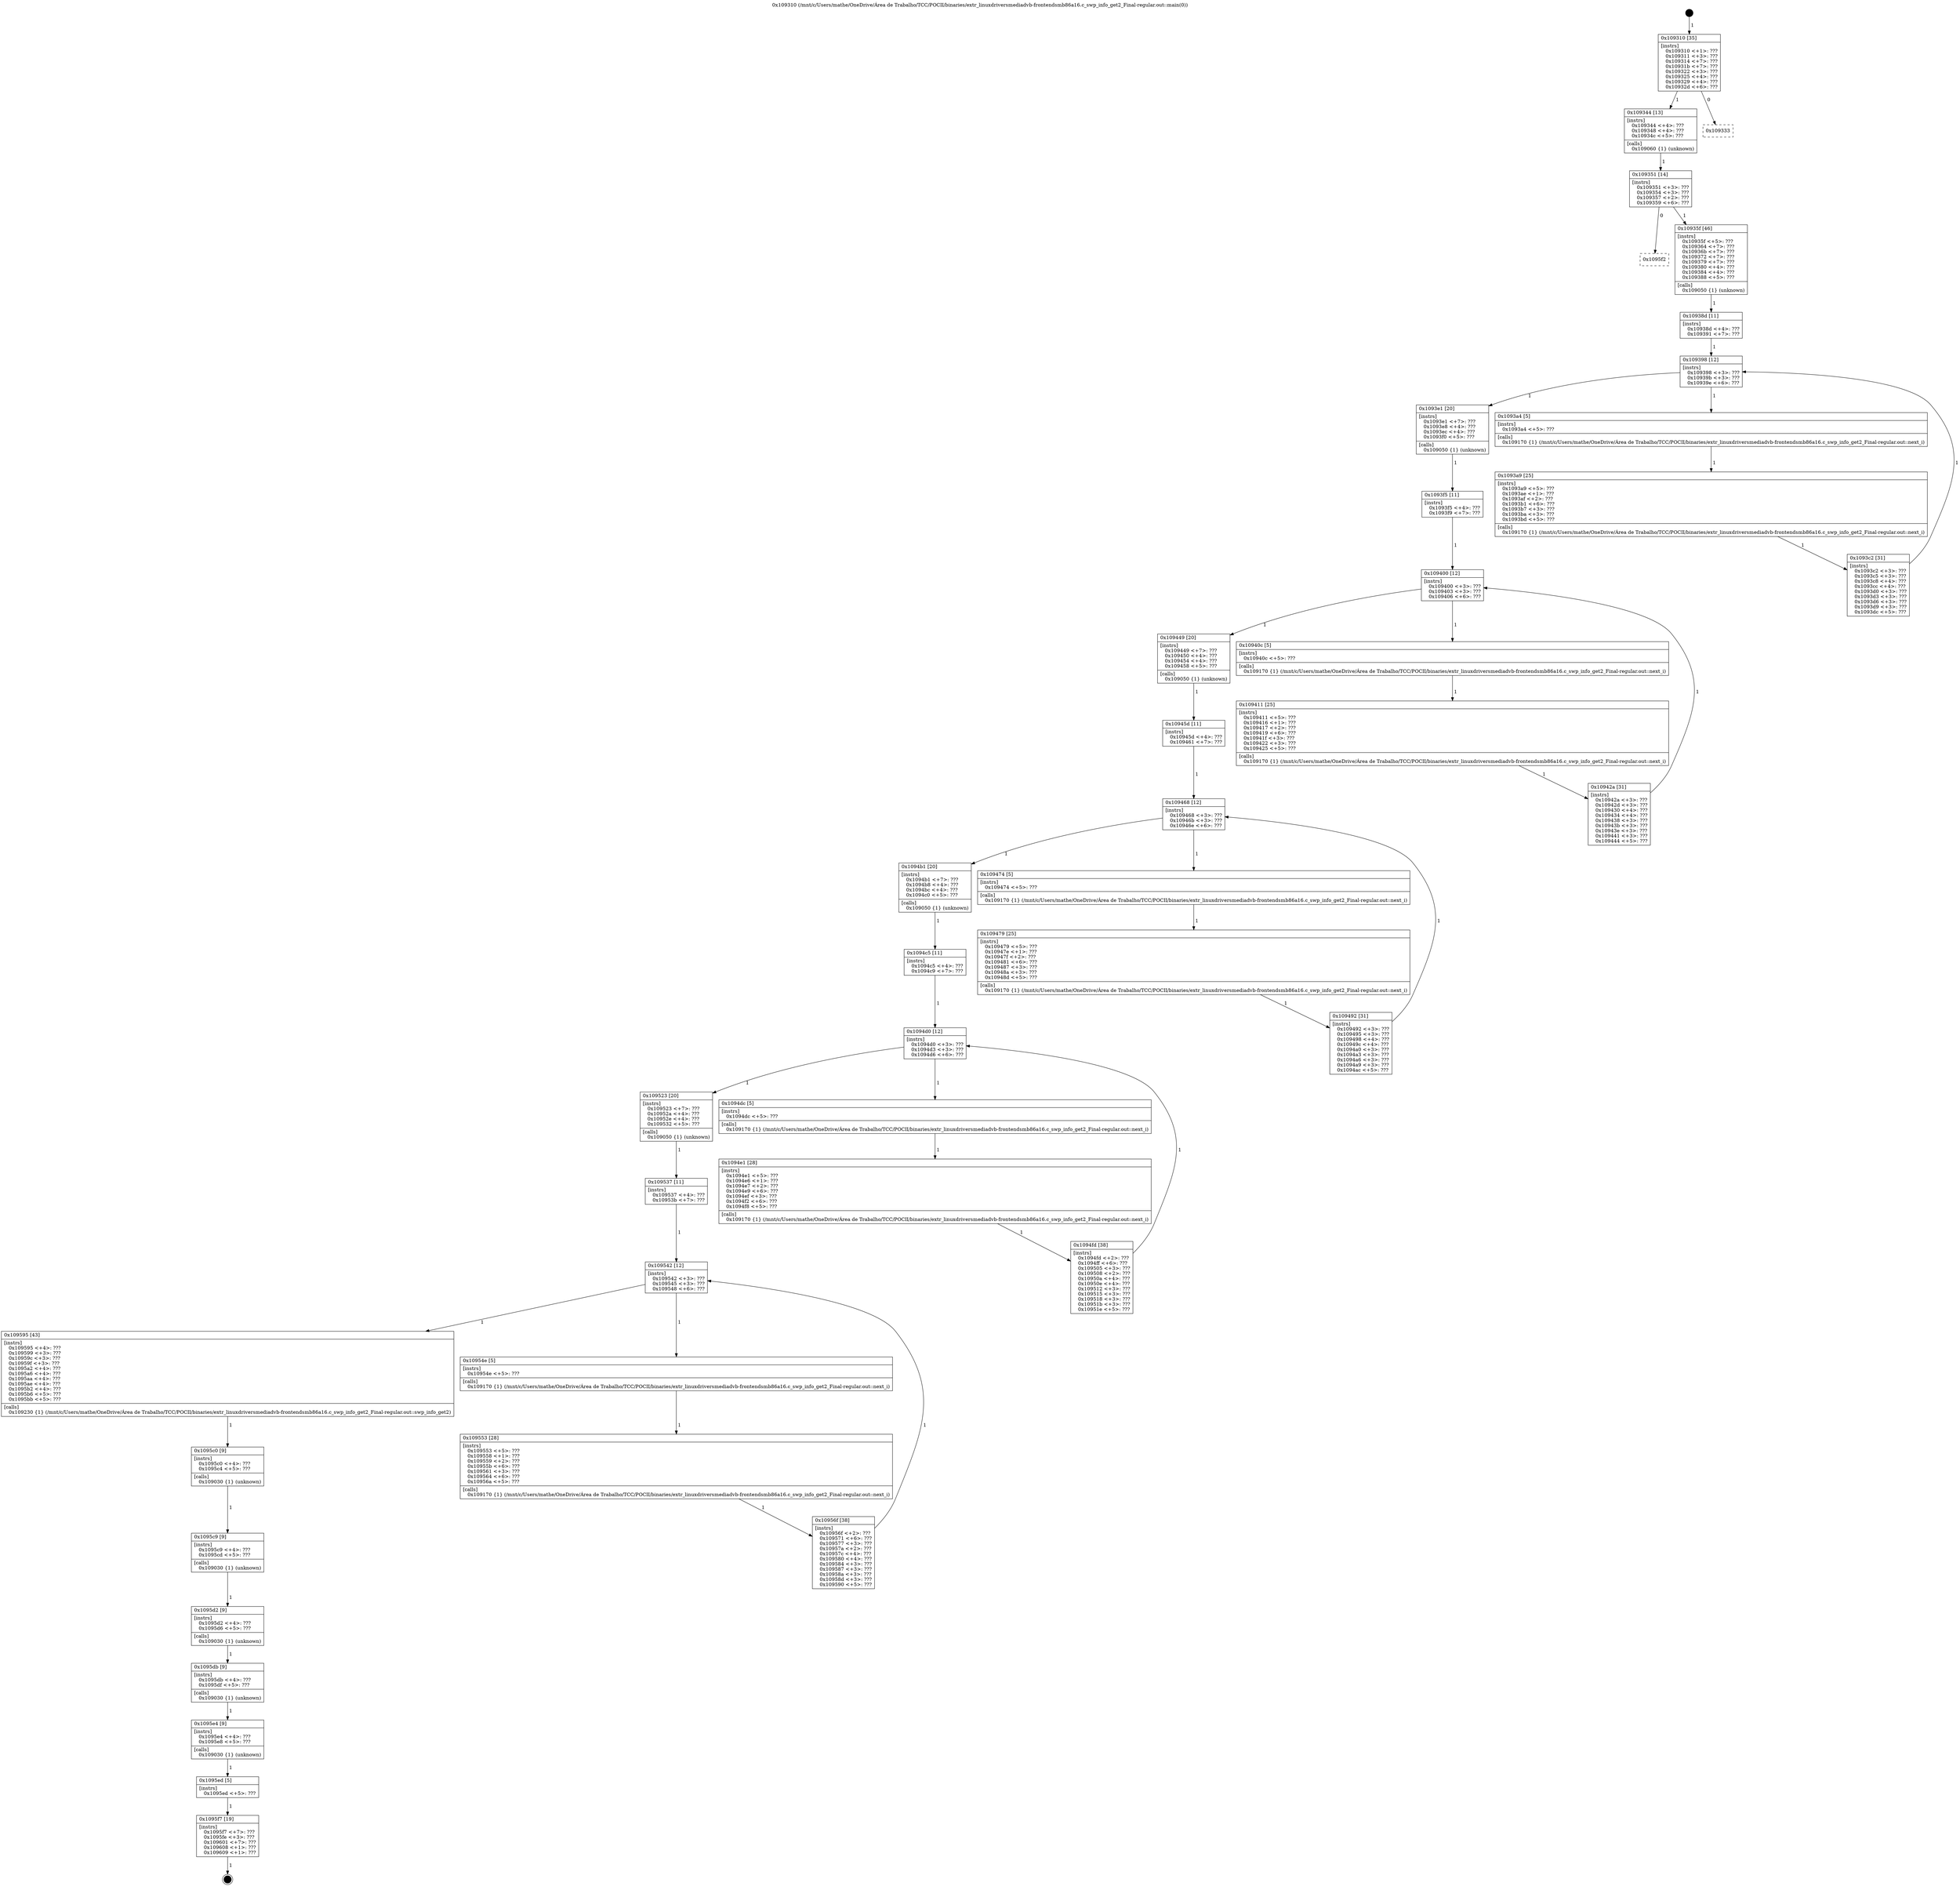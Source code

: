 digraph "0x109310" {
  label = "0x109310 (/mnt/c/Users/mathe/OneDrive/Área de Trabalho/TCC/POCII/binaries/extr_linuxdriversmediadvb-frontendsmb86a16.c_swp_info_get2_Final-regular.out::main(0))"
  labelloc = "t"
  node[shape=record]

  Entry [label="",width=0.3,height=0.3,shape=circle,fillcolor=black,style=filled]
  "0x109310" [label="{
     0x109310 [35]\l
     | [instrs]\l
     &nbsp;&nbsp;0x109310 \<+1\>: ???\l
     &nbsp;&nbsp;0x109311 \<+3\>: ???\l
     &nbsp;&nbsp;0x109314 \<+7\>: ???\l
     &nbsp;&nbsp;0x10931b \<+7\>: ???\l
     &nbsp;&nbsp;0x109322 \<+3\>: ???\l
     &nbsp;&nbsp;0x109325 \<+4\>: ???\l
     &nbsp;&nbsp;0x109329 \<+4\>: ???\l
     &nbsp;&nbsp;0x10932d \<+6\>: ???\l
  }"]
  "0x109344" [label="{
     0x109344 [13]\l
     | [instrs]\l
     &nbsp;&nbsp;0x109344 \<+4\>: ???\l
     &nbsp;&nbsp;0x109348 \<+4\>: ???\l
     &nbsp;&nbsp;0x10934c \<+5\>: ???\l
     | [calls]\l
     &nbsp;&nbsp;0x109060 \{1\} (unknown)\l
  }"]
  "0x109333" [label="{
     0x109333\l
  }", style=dashed]
  "0x109351" [label="{
     0x109351 [14]\l
     | [instrs]\l
     &nbsp;&nbsp;0x109351 \<+3\>: ???\l
     &nbsp;&nbsp;0x109354 \<+3\>: ???\l
     &nbsp;&nbsp;0x109357 \<+2\>: ???\l
     &nbsp;&nbsp;0x109359 \<+6\>: ???\l
  }"]
  "0x1095f2" [label="{
     0x1095f2\l
  }", style=dashed]
  "0x10935f" [label="{
     0x10935f [46]\l
     | [instrs]\l
     &nbsp;&nbsp;0x10935f \<+5\>: ???\l
     &nbsp;&nbsp;0x109364 \<+7\>: ???\l
     &nbsp;&nbsp;0x10936b \<+7\>: ???\l
     &nbsp;&nbsp;0x109372 \<+7\>: ???\l
     &nbsp;&nbsp;0x109379 \<+7\>: ???\l
     &nbsp;&nbsp;0x109380 \<+4\>: ???\l
     &nbsp;&nbsp;0x109384 \<+4\>: ???\l
     &nbsp;&nbsp;0x109388 \<+5\>: ???\l
     | [calls]\l
     &nbsp;&nbsp;0x109050 \{1\} (unknown)\l
  }"]
  Exit [label="",width=0.3,height=0.3,shape=circle,fillcolor=black,style=filled,peripheries=2]
  "0x109398" [label="{
     0x109398 [12]\l
     | [instrs]\l
     &nbsp;&nbsp;0x109398 \<+3\>: ???\l
     &nbsp;&nbsp;0x10939b \<+3\>: ???\l
     &nbsp;&nbsp;0x10939e \<+6\>: ???\l
  }"]
  "0x1093e1" [label="{
     0x1093e1 [20]\l
     | [instrs]\l
     &nbsp;&nbsp;0x1093e1 \<+7\>: ???\l
     &nbsp;&nbsp;0x1093e8 \<+4\>: ???\l
     &nbsp;&nbsp;0x1093ec \<+4\>: ???\l
     &nbsp;&nbsp;0x1093f0 \<+5\>: ???\l
     | [calls]\l
     &nbsp;&nbsp;0x109050 \{1\} (unknown)\l
  }"]
  "0x1093a4" [label="{
     0x1093a4 [5]\l
     | [instrs]\l
     &nbsp;&nbsp;0x1093a4 \<+5\>: ???\l
     | [calls]\l
     &nbsp;&nbsp;0x109170 \{1\} (/mnt/c/Users/mathe/OneDrive/Área de Trabalho/TCC/POCII/binaries/extr_linuxdriversmediadvb-frontendsmb86a16.c_swp_info_get2_Final-regular.out::next_i)\l
  }"]
  "0x1093a9" [label="{
     0x1093a9 [25]\l
     | [instrs]\l
     &nbsp;&nbsp;0x1093a9 \<+5\>: ???\l
     &nbsp;&nbsp;0x1093ae \<+1\>: ???\l
     &nbsp;&nbsp;0x1093af \<+2\>: ???\l
     &nbsp;&nbsp;0x1093b1 \<+6\>: ???\l
     &nbsp;&nbsp;0x1093b7 \<+3\>: ???\l
     &nbsp;&nbsp;0x1093ba \<+3\>: ???\l
     &nbsp;&nbsp;0x1093bd \<+5\>: ???\l
     | [calls]\l
     &nbsp;&nbsp;0x109170 \{1\} (/mnt/c/Users/mathe/OneDrive/Área de Trabalho/TCC/POCII/binaries/extr_linuxdriversmediadvb-frontendsmb86a16.c_swp_info_get2_Final-regular.out::next_i)\l
  }"]
  "0x1093c2" [label="{
     0x1093c2 [31]\l
     | [instrs]\l
     &nbsp;&nbsp;0x1093c2 \<+3\>: ???\l
     &nbsp;&nbsp;0x1093c5 \<+3\>: ???\l
     &nbsp;&nbsp;0x1093c8 \<+4\>: ???\l
     &nbsp;&nbsp;0x1093cc \<+4\>: ???\l
     &nbsp;&nbsp;0x1093d0 \<+3\>: ???\l
     &nbsp;&nbsp;0x1093d3 \<+3\>: ???\l
     &nbsp;&nbsp;0x1093d6 \<+3\>: ???\l
     &nbsp;&nbsp;0x1093d9 \<+3\>: ???\l
     &nbsp;&nbsp;0x1093dc \<+5\>: ???\l
  }"]
  "0x10938d" [label="{
     0x10938d [11]\l
     | [instrs]\l
     &nbsp;&nbsp;0x10938d \<+4\>: ???\l
     &nbsp;&nbsp;0x109391 \<+7\>: ???\l
  }"]
  "0x109400" [label="{
     0x109400 [12]\l
     | [instrs]\l
     &nbsp;&nbsp;0x109400 \<+3\>: ???\l
     &nbsp;&nbsp;0x109403 \<+3\>: ???\l
     &nbsp;&nbsp;0x109406 \<+6\>: ???\l
  }"]
  "0x109449" [label="{
     0x109449 [20]\l
     | [instrs]\l
     &nbsp;&nbsp;0x109449 \<+7\>: ???\l
     &nbsp;&nbsp;0x109450 \<+4\>: ???\l
     &nbsp;&nbsp;0x109454 \<+4\>: ???\l
     &nbsp;&nbsp;0x109458 \<+5\>: ???\l
     | [calls]\l
     &nbsp;&nbsp;0x109050 \{1\} (unknown)\l
  }"]
  "0x10940c" [label="{
     0x10940c [5]\l
     | [instrs]\l
     &nbsp;&nbsp;0x10940c \<+5\>: ???\l
     | [calls]\l
     &nbsp;&nbsp;0x109170 \{1\} (/mnt/c/Users/mathe/OneDrive/Área de Trabalho/TCC/POCII/binaries/extr_linuxdriversmediadvb-frontendsmb86a16.c_swp_info_get2_Final-regular.out::next_i)\l
  }"]
  "0x109411" [label="{
     0x109411 [25]\l
     | [instrs]\l
     &nbsp;&nbsp;0x109411 \<+5\>: ???\l
     &nbsp;&nbsp;0x109416 \<+1\>: ???\l
     &nbsp;&nbsp;0x109417 \<+2\>: ???\l
     &nbsp;&nbsp;0x109419 \<+6\>: ???\l
     &nbsp;&nbsp;0x10941f \<+3\>: ???\l
     &nbsp;&nbsp;0x109422 \<+3\>: ???\l
     &nbsp;&nbsp;0x109425 \<+5\>: ???\l
     | [calls]\l
     &nbsp;&nbsp;0x109170 \{1\} (/mnt/c/Users/mathe/OneDrive/Área de Trabalho/TCC/POCII/binaries/extr_linuxdriversmediadvb-frontendsmb86a16.c_swp_info_get2_Final-regular.out::next_i)\l
  }"]
  "0x10942a" [label="{
     0x10942a [31]\l
     | [instrs]\l
     &nbsp;&nbsp;0x10942a \<+3\>: ???\l
     &nbsp;&nbsp;0x10942d \<+3\>: ???\l
     &nbsp;&nbsp;0x109430 \<+4\>: ???\l
     &nbsp;&nbsp;0x109434 \<+4\>: ???\l
     &nbsp;&nbsp;0x109438 \<+3\>: ???\l
     &nbsp;&nbsp;0x10943b \<+3\>: ???\l
     &nbsp;&nbsp;0x10943e \<+3\>: ???\l
     &nbsp;&nbsp;0x109441 \<+3\>: ???\l
     &nbsp;&nbsp;0x109444 \<+5\>: ???\l
  }"]
  "0x1093f5" [label="{
     0x1093f5 [11]\l
     | [instrs]\l
     &nbsp;&nbsp;0x1093f5 \<+4\>: ???\l
     &nbsp;&nbsp;0x1093f9 \<+7\>: ???\l
  }"]
  "0x109468" [label="{
     0x109468 [12]\l
     | [instrs]\l
     &nbsp;&nbsp;0x109468 \<+3\>: ???\l
     &nbsp;&nbsp;0x10946b \<+3\>: ???\l
     &nbsp;&nbsp;0x10946e \<+6\>: ???\l
  }"]
  "0x1094b1" [label="{
     0x1094b1 [20]\l
     | [instrs]\l
     &nbsp;&nbsp;0x1094b1 \<+7\>: ???\l
     &nbsp;&nbsp;0x1094b8 \<+4\>: ???\l
     &nbsp;&nbsp;0x1094bc \<+4\>: ???\l
     &nbsp;&nbsp;0x1094c0 \<+5\>: ???\l
     | [calls]\l
     &nbsp;&nbsp;0x109050 \{1\} (unknown)\l
  }"]
  "0x109474" [label="{
     0x109474 [5]\l
     | [instrs]\l
     &nbsp;&nbsp;0x109474 \<+5\>: ???\l
     | [calls]\l
     &nbsp;&nbsp;0x109170 \{1\} (/mnt/c/Users/mathe/OneDrive/Área de Trabalho/TCC/POCII/binaries/extr_linuxdriversmediadvb-frontendsmb86a16.c_swp_info_get2_Final-regular.out::next_i)\l
  }"]
  "0x109479" [label="{
     0x109479 [25]\l
     | [instrs]\l
     &nbsp;&nbsp;0x109479 \<+5\>: ???\l
     &nbsp;&nbsp;0x10947e \<+1\>: ???\l
     &nbsp;&nbsp;0x10947f \<+2\>: ???\l
     &nbsp;&nbsp;0x109481 \<+6\>: ???\l
     &nbsp;&nbsp;0x109487 \<+3\>: ???\l
     &nbsp;&nbsp;0x10948a \<+3\>: ???\l
     &nbsp;&nbsp;0x10948d \<+5\>: ???\l
     | [calls]\l
     &nbsp;&nbsp;0x109170 \{1\} (/mnt/c/Users/mathe/OneDrive/Área de Trabalho/TCC/POCII/binaries/extr_linuxdriversmediadvb-frontendsmb86a16.c_swp_info_get2_Final-regular.out::next_i)\l
  }"]
  "0x109492" [label="{
     0x109492 [31]\l
     | [instrs]\l
     &nbsp;&nbsp;0x109492 \<+3\>: ???\l
     &nbsp;&nbsp;0x109495 \<+3\>: ???\l
     &nbsp;&nbsp;0x109498 \<+4\>: ???\l
     &nbsp;&nbsp;0x10949c \<+4\>: ???\l
     &nbsp;&nbsp;0x1094a0 \<+3\>: ???\l
     &nbsp;&nbsp;0x1094a3 \<+3\>: ???\l
     &nbsp;&nbsp;0x1094a6 \<+3\>: ???\l
     &nbsp;&nbsp;0x1094a9 \<+3\>: ???\l
     &nbsp;&nbsp;0x1094ac \<+5\>: ???\l
  }"]
  "0x10945d" [label="{
     0x10945d [11]\l
     | [instrs]\l
     &nbsp;&nbsp;0x10945d \<+4\>: ???\l
     &nbsp;&nbsp;0x109461 \<+7\>: ???\l
  }"]
  "0x1094d0" [label="{
     0x1094d0 [12]\l
     | [instrs]\l
     &nbsp;&nbsp;0x1094d0 \<+3\>: ???\l
     &nbsp;&nbsp;0x1094d3 \<+3\>: ???\l
     &nbsp;&nbsp;0x1094d6 \<+6\>: ???\l
  }"]
  "0x109523" [label="{
     0x109523 [20]\l
     | [instrs]\l
     &nbsp;&nbsp;0x109523 \<+7\>: ???\l
     &nbsp;&nbsp;0x10952a \<+4\>: ???\l
     &nbsp;&nbsp;0x10952e \<+4\>: ???\l
     &nbsp;&nbsp;0x109532 \<+5\>: ???\l
     | [calls]\l
     &nbsp;&nbsp;0x109050 \{1\} (unknown)\l
  }"]
  "0x1094dc" [label="{
     0x1094dc [5]\l
     | [instrs]\l
     &nbsp;&nbsp;0x1094dc \<+5\>: ???\l
     | [calls]\l
     &nbsp;&nbsp;0x109170 \{1\} (/mnt/c/Users/mathe/OneDrive/Área de Trabalho/TCC/POCII/binaries/extr_linuxdriversmediadvb-frontendsmb86a16.c_swp_info_get2_Final-regular.out::next_i)\l
  }"]
  "0x1094e1" [label="{
     0x1094e1 [28]\l
     | [instrs]\l
     &nbsp;&nbsp;0x1094e1 \<+5\>: ???\l
     &nbsp;&nbsp;0x1094e6 \<+1\>: ???\l
     &nbsp;&nbsp;0x1094e7 \<+2\>: ???\l
     &nbsp;&nbsp;0x1094e9 \<+6\>: ???\l
     &nbsp;&nbsp;0x1094ef \<+3\>: ???\l
     &nbsp;&nbsp;0x1094f2 \<+6\>: ???\l
     &nbsp;&nbsp;0x1094f8 \<+5\>: ???\l
     | [calls]\l
     &nbsp;&nbsp;0x109170 \{1\} (/mnt/c/Users/mathe/OneDrive/Área de Trabalho/TCC/POCII/binaries/extr_linuxdriversmediadvb-frontendsmb86a16.c_swp_info_get2_Final-regular.out::next_i)\l
  }"]
  "0x1094fd" [label="{
     0x1094fd [38]\l
     | [instrs]\l
     &nbsp;&nbsp;0x1094fd \<+2\>: ???\l
     &nbsp;&nbsp;0x1094ff \<+6\>: ???\l
     &nbsp;&nbsp;0x109505 \<+3\>: ???\l
     &nbsp;&nbsp;0x109508 \<+2\>: ???\l
     &nbsp;&nbsp;0x10950a \<+4\>: ???\l
     &nbsp;&nbsp;0x10950e \<+4\>: ???\l
     &nbsp;&nbsp;0x109512 \<+3\>: ???\l
     &nbsp;&nbsp;0x109515 \<+3\>: ???\l
     &nbsp;&nbsp;0x109518 \<+3\>: ???\l
     &nbsp;&nbsp;0x10951b \<+3\>: ???\l
     &nbsp;&nbsp;0x10951e \<+5\>: ???\l
  }"]
  "0x1094c5" [label="{
     0x1094c5 [11]\l
     | [instrs]\l
     &nbsp;&nbsp;0x1094c5 \<+4\>: ???\l
     &nbsp;&nbsp;0x1094c9 \<+7\>: ???\l
  }"]
  "0x109542" [label="{
     0x109542 [12]\l
     | [instrs]\l
     &nbsp;&nbsp;0x109542 \<+3\>: ???\l
     &nbsp;&nbsp;0x109545 \<+3\>: ???\l
     &nbsp;&nbsp;0x109548 \<+6\>: ???\l
  }"]
  "0x109595" [label="{
     0x109595 [43]\l
     | [instrs]\l
     &nbsp;&nbsp;0x109595 \<+4\>: ???\l
     &nbsp;&nbsp;0x109599 \<+3\>: ???\l
     &nbsp;&nbsp;0x10959c \<+3\>: ???\l
     &nbsp;&nbsp;0x10959f \<+3\>: ???\l
     &nbsp;&nbsp;0x1095a2 \<+4\>: ???\l
     &nbsp;&nbsp;0x1095a6 \<+4\>: ???\l
     &nbsp;&nbsp;0x1095aa \<+4\>: ???\l
     &nbsp;&nbsp;0x1095ae \<+4\>: ???\l
     &nbsp;&nbsp;0x1095b2 \<+4\>: ???\l
     &nbsp;&nbsp;0x1095b6 \<+5\>: ???\l
     &nbsp;&nbsp;0x1095bb \<+5\>: ???\l
     | [calls]\l
     &nbsp;&nbsp;0x109230 \{1\} (/mnt/c/Users/mathe/OneDrive/Área de Trabalho/TCC/POCII/binaries/extr_linuxdriversmediadvb-frontendsmb86a16.c_swp_info_get2_Final-regular.out::swp_info_get2)\l
  }"]
  "0x10954e" [label="{
     0x10954e [5]\l
     | [instrs]\l
     &nbsp;&nbsp;0x10954e \<+5\>: ???\l
     | [calls]\l
     &nbsp;&nbsp;0x109170 \{1\} (/mnt/c/Users/mathe/OneDrive/Área de Trabalho/TCC/POCII/binaries/extr_linuxdriversmediadvb-frontendsmb86a16.c_swp_info_get2_Final-regular.out::next_i)\l
  }"]
  "0x109553" [label="{
     0x109553 [28]\l
     | [instrs]\l
     &nbsp;&nbsp;0x109553 \<+5\>: ???\l
     &nbsp;&nbsp;0x109558 \<+1\>: ???\l
     &nbsp;&nbsp;0x109559 \<+2\>: ???\l
     &nbsp;&nbsp;0x10955b \<+6\>: ???\l
     &nbsp;&nbsp;0x109561 \<+3\>: ???\l
     &nbsp;&nbsp;0x109564 \<+6\>: ???\l
     &nbsp;&nbsp;0x10956a \<+5\>: ???\l
     | [calls]\l
     &nbsp;&nbsp;0x109170 \{1\} (/mnt/c/Users/mathe/OneDrive/Área de Trabalho/TCC/POCII/binaries/extr_linuxdriversmediadvb-frontendsmb86a16.c_swp_info_get2_Final-regular.out::next_i)\l
  }"]
  "0x10956f" [label="{
     0x10956f [38]\l
     | [instrs]\l
     &nbsp;&nbsp;0x10956f \<+2\>: ???\l
     &nbsp;&nbsp;0x109571 \<+6\>: ???\l
     &nbsp;&nbsp;0x109577 \<+3\>: ???\l
     &nbsp;&nbsp;0x10957a \<+2\>: ???\l
     &nbsp;&nbsp;0x10957c \<+4\>: ???\l
     &nbsp;&nbsp;0x109580 \<+4\>: ???\l
     &nbsp;&nbsp;0x109584 \<+3\>: ???\l
     &nbsp;&nbsp;0x109587 \<+3\>: ???\l
     &nbsp;&nbsp;0x10958a \<+3\>: ???\l
     &nbsp;&nbsp;0x10958d \<+3\>: ???\l
     &nbsp;&nbsp;0x109590 \<+5\>: ???\l
  }"]
  "0x109537" [label="{
     0x109537 [11]\l
     | [instrs]\l
     &nbsp;&nbsp;0x109537 \<+4\>: ???\l
     &nbsp;&nbsp;0x10953b \<+7\>: ???\l
  }"]
  "0x1095c0" [label="{
     0x1095c0 [9]\l
     | [instrs]\l
     &nbsp;&nbsp;0x1095c0 \<+4\>: ???\l
     &nbsp;&nbsp;0x1095c4 \<+5\>: ???\l
     | [calls]\l
     &nbsp;&nbsp;0x109030 \{1\} (unknown)\l
  }"]
  "0x1095c9" [label="{
     0x1095c9 [9]\l
     | [instrs]\l
     &nbsp;&nbsp;0x1095c9 \<+4\>: ???\l
     &nbsp;&nbsp;0x1095cd \<+5\>: ???\l
     | [calls]\l
     &nbsp;&nbsp;0x109030 \{1\} (unknown)\l
  }"]
  "0x1095d2" [label="{
     0x1095d2 [9]\l
     | [instrs]\l
     &nbsp;&nbsp;0x1095d2 \<+4\>: ???\l
     &nbsp;&nbsp;0x1095d6 \<+5\>: ???\l
     | [calls]\l
     &nbsp;&nbsp;0x109030 \{1\} (unknown)\l
  }"]
  "0x1095db" [label="{
     0x1095db [9]\l
     | [instrs]\l
     &nbsp;&nbsp;0x1095db \<+4\>: ???\l
     &nbsp;&nbsp;0x1095df \<+5\>: ???\l
     | [calls]\l
     &nbsp;&nbsp;0x109030 \{1\} (unknown)\l
  }"]
  "0x1095e4" [label="{
     0x1095e4 [9]\l
     | [instrs]\l
     &nbsp;&nbsp;0x1095e4 \<+4\>: ???\l
     &nbsp;&nbsp;0x1095e8 \<+5\>: ???\l
     | [calls]\l
     &nbsp;&nbsp;0x109030 \{1\} (unknown)\l
  }"]
  "0x1095ed" [label="{
     0x1095ed [5]\l
     | [instrs]\l
     &nbsp;&nbsp;0x1095ed \<+5\>: ???\l
  }"]
  "0x1095f7" [label="{
     0x1095f7 [19]\l
     | [instrs]\l
     &nbsp;&nbsp;0x1095f7 \<+7\>: ???\l
     &nbsp;&nbsp;0x1095fe \<+3\>: ???\l
     &nbsp;&nbsp;0x109601 \<+7\>: ???\l
     &nbsp;&nbsp;0x109608 \<+1\>: ???\l
     &nbsp;&nbsp;0x109609 \<+1\>: ???\l
  }"]
  Entry -> "0x109310" [label=" 1"]
  "0x109310" -> "0x109344" [label=" 1"]
  "0x109310" -> "0x109333" [label=" 0"]
  "0x109344" -> "0x109351" [label=" 1"]
  "0x109351" -> "0x1095f2" [label=" 0"]
  "0x109351" -> "0x10935f" [label=" 1"]
  "0x1095f7" -> Exit [label=" 1"]
  "0x10935f" -> "0x10938d" [label=" 1"]
  "0x109398" -> "0x1093e1" [label=" 1"]
  "0x109398" -> "0x1093a4" [label=" 1"]
  "0x1093a4" -> "0x1093a9" [label=" 1"]
  "0x1093a9" -> "0x1093c2" [label=" 1"]
  "0x10938d" -> "0x109398" [label=" 1"]
  "0x1093c2" -> "0x109398" [label=" 1"]
  "0x1093e1" -> "0x1093f5" [label=" 1"]
  "0x109400" -> "0x109449" [label=" 1"]
  "0x109400" -> "0x10940c" [label=" 1"]
  "0x10940c" -> "0x109411" [label=" 1"]
  "0x109411" -> "0x10942a" [label=" 1"]
  "0x1093f5" -> "0x109400" [label=" 1"]
  "0x10942a" -> "0x109400" [label=" 1"]
  "0x109449" -> "0x10945d" [label=" 1"]
  "0x109468" -> "0x1094b1" [label=" 1"]
  "0x109468" -> "0x109474" [label=" 1"]
  "0x109474" -> "0x109479" [label=" 1"]
  "0x109479" -> "0x109492" [label=" 1"]
  "0x10945d" -> "0x109468" [label=" 1"]
  "0x109492" -> "0x109468" [label=" 1"]
  "0x1094b1" -> "0x1094c5" [label=" 1"]
  "0x1094d0" -> "0x109523" [label=" 1"]
  "0x1094d0" -> "0x1094dc" [label=" 1"]
  "0x1094dc" -> "0x1094e1" [label=" 1"]
  "0x1094e1" -> "0x1094fd" [label=" 1"]
  "0x1094c5" -> "0x1094d0" [label=" 1"]
  "0x1094fd" -> "0x1094d0" [label=" 1"]
  "0x109523" -> "0x109537" [label=" 1"]
  "0x109542" -> "0x109595" [label=" 1"]
  "0x109542" -> "0x10954e" [label=" 1"]
  "0x10954e" -> "0x109553" [label=" 1"]
  "0x109553" -> "0x10956f" [label=" 1"]
  "0x109537" -> "0x109542" [label=" 1"]
  "0x10956f" -> "0x109542" [label=" 1"]
  "0x109595" -> "0x1095c0" [label=" 1"]
  "0x1095c0" -> "0x1095c9" [label=" 1"]
  "0x1095c9" -> "0x1095d2" [label=" 1"]
  "0x1095d2" -> "0x1095db" [label=" 1"]
  "0x1095db" -> "0x1095e4" [label=" 1"]
  "0x1095e4" -> "0x1095ed" [label=" 1"]
  "0x1095ed" -> "0x1095f7" [label=" 1"]
}
